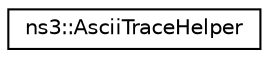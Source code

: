 digraph "Graphical Class Hierarchy"
{
 // LATEX_PDF_SIZE
  edge [fontname="Helvetica",fontsize="10",labelfontname="Helvetica",labelfontsize="10"];
  node [fontname="Helvetica",fontsize="10",shape=record];
  rankdir="LR";
  Node0 [label="ns3::AsciiTraceHelper",height=0.2,width=0.4,color="black", fillcolor="white", style="filled",URL="$classns3_1_1_ascii_trace_helper.html",tooltip="Manage ASCII trace files for device models."];
}
